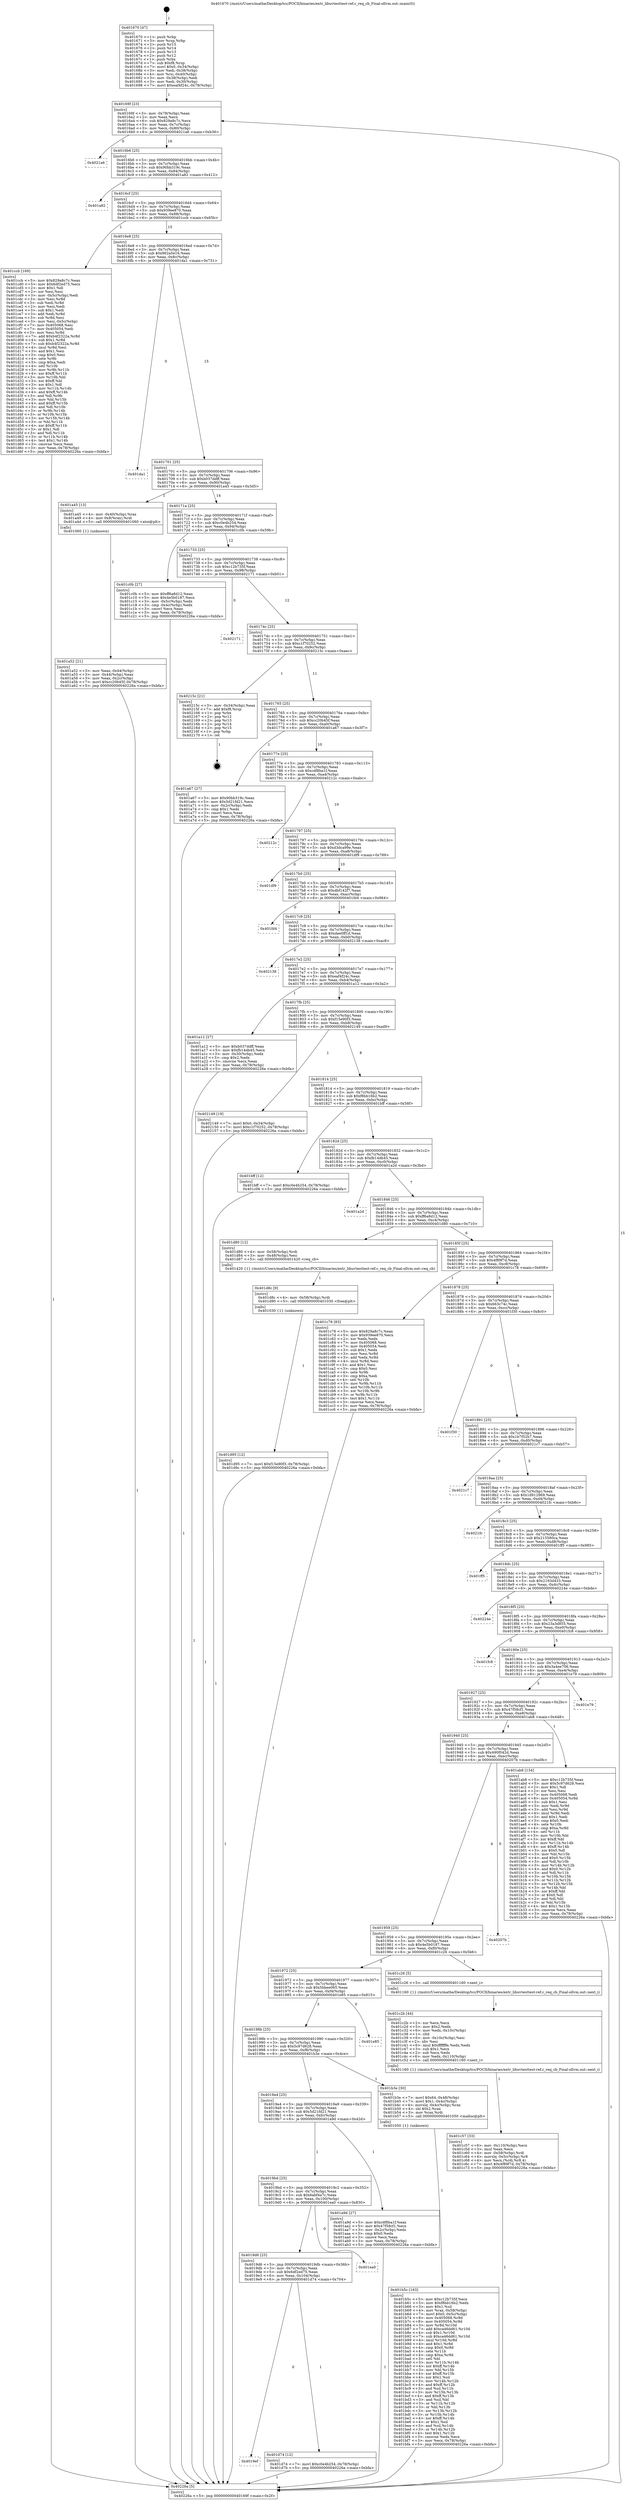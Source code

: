 digraph "0x401670" {
  label = "0x401670 (/mnt/c/Users/mathe/Desktop/tcc/POCII/binaries/extr_libuvtesttest-ref.c_req_cb_Final-ollvm.out::main(0))"
  labelloc = "t"
  node[shape=record]

  Entry [label="",width=0.3,height=0.3,shape=circle,fillcolor=black,style=filled]
  "0x40169f" [label="{
     0x40169f [23]\l
     | [instrs]\l
     &nbsp;&nbsp;0x40169f \<+3\>: mov -0x78(%rbp),%eax\l
     &nbsp;&nbsp;0x4016a2 \<+2\>: mov %eax,%ecx\l
     &nbsp;&nbsp;0x4016a4 \<+6\>: sub $0x829a8c7c,%ecx\l
     &nbsp;&nbsp;0x4016aa \<+3\>: mov %eax,-0x7c(%rbp)\l
     &nbsp;&nbsp;0x4016ad \<+3\>: mov %ecx,-0x80(%rbp)\l
     &nbsp;&nbsp;0x4016b0 \<+6\>: je 00000000004021a6 \<main+0xb36\>\l
  }"]
  "0x4021a6" [label="{
     0x4021a6\l
  }", style=dashed]
  "0x4016b6" [label="{
     0x4016b6 [25]\l
     | [instrs]\l
     &nbsp;&nbsp;0x4016b6 \<+5\>: jmp 00000000004016bb \<main+0x4b\>\l
     &nbsp;&nbsp;0x4016bb \<+3\>: mov -0x7c(%rbp),%eax\l
     &nbsp;&nbsp;0x4016be \<+5\>: sub $0x90bb319c,%eax\l
     &nbsp;&nbsp;0x4016c3 \<+6\>: mov %eax,-0x84(%rbp)\l
     &nbsp;&nbsp;0x4016c9 \<+6\>: je 0000000000401a82 \<main+0x412\>\l
  }"]
  Exit [label="",width=0.3,height=0.3,shape=circle,fillcolor=black,style=filled,peripheries=2]
  "0x401a82" [label="{
     0x401a82\l
  }", style=dashed]
  "0x4016cf" [label="{
     0x4016cf [25]\l
     | [instrs]\l
     &nbsp;&nbsp;0x4016cf \<+5\>: jmp 00000000004016d4 \<main+0x64\>\l
     &nbsp;&nbsp;0x4016d4 \<+3\>: mov -0x7c(%rbp),%eax\l
     &nbsp;&nbsp;0x4016d7 \<+5\>: sub $0x939ee870,%eax\l
     &nbsp;&nbsp;0x4016dc \<+6\>: mov %eax,-0x88(%rbp)\l
     &nbsp;&nbsp;0x4016e2 \<+6\>: je 0000000000401ccb \<main+0x65b\>\l
  }"]
  "0x401d95" [label="{
     0x401d95 [12]\l
     | [instrs]\l
     &nbsp;&nbsp;0x401d95 \<+7\>: movl $0xf15e90f3,-0x78(%rbp)\l
     &nbsp;&nbsp;0x401d9c \<+5\>: jmp 000000000040226a \<main+0xbfa\>\l
  }"]
  "0x401ccb" [label="{
     0x401ccb [169]\l
     | [instrs]\l
     &nbsp;&nbsp;0x401ccb \<+5\>: mov $0x829a8c7c,%eax\l
     &nbsp;&nbsp;0x401cd0 \<+5\>: mov $0x6df2ed75,%ecx\l
     &nbsp;&nbsp;0x401cd5 \<+2\>: mov $0x1,%dl\l
     &nbsp;&nbsp;0x401cd7 \<+2\>: xor %esi,%esi\l
     &nbsp;&nbsp;0x401cd9 \<+3\>: mov -0x5c(%rbp),%edi\l
     &nbsp;&nbsp;0x401cdc \<+3\>: mov %esi,%r8d\l
     &nbsp;&nbsp;0x401cdf \<+3\>: sub %edi,%r8d\l
     &nbsp;&nbsp;0x401ce2 \<+2\>: mov %esi,%edi\l
     &nbsp;&nbsp;0x401ce4 \<+3\>: sub $0x1,%edi\l
     &nbsp;&nbsp;0x401ce7 \<+3\>: add %edi,%r8d\l
     &nbsp;&nbsp;0x401cea \<+3\>: sub %r8d,%esi\l
     &nbsp;&nbsp;0x401ced \<+3\>: mov %esi,-0x5c(%rbp)\l
     &nbsp;&nbsp;0x401cf0 \<+7\>: mov 0x405068,%esi\l
     &nbsp;&nbsp;0x401cf7 \<+7\>: mov 0x405054,%edi\l
     &nbsp;&nbsp;0x401cfe \<+3\>: mov %esi,%r8d\l
     &nbsp;&nbsp;0x401d01 \<+7\>: add $0xb4f2322a,%r8d\l
     &nbsp;&nbsp;0x401d08 \<+4\>: sub $0x1,%r8d\l
     &nbsp;&nbsp;0x401d0c \<+7\>: sub $0xb4f2322a,%r8d\l
     &nbsp;&nbsp;0x401d13 \<+4\>: imul %r8d,%esi\l
     &nbsp;&nbsp;0x401d17 \<+3\>: and $0x1,%esi\l
     &nbsp;&nbsp;0x401d1a \<+3\>: cmp $0x0,%esi\l
     &nbsp;&nbsp;0x401d1d \<+4\>: sete %r9b\l
     &nbsp;&nbsp;0x401d21 \<+3\>: cmp $0xa,%edi\l
     &nbsp;&nbsp;0x401d24 \<+4\>: setl %r10b\l
     &nbsp;&nbsp;0x401d28 \<+3\>: mov %r9b,%r11b\l
     &nbsp;&nbsp;0x401d2b \<+4\>: xor $0xff,%r11b\l
     &nbsp;&nbsp;0x401d2f \<+3\>: mov %r10b,%bl\l
     &nbsp;&nbsp;0x401d32 \<+3\>: xor $0xff,%bl\l
     &nbsp;&nbsp;0x401d35 \<+3\>: xor $0x1,%dl\l
     &nbsp;&nbsp;0x401d38 \<+3\>: mov %r11b,%r14b\l
     &nbsp;&nbsp;0x401d3b \<+4\>: and $0xff,%r14b\l
     &nbsp;&nbsp;0x401d3f \<+3\>: and %dl,%r9b\l
     &nbsp;&nbsp;0x401d42 \<+3\>: mov %bl,%r15b\l
     &nbsp;&nbsp;0x401d45 \<+4\>: and $0xff,%r15b\l
     &nbsp;&nbsp;0x401d49 \<+3\>: and %dl,%r10b\l
     &nbsp;&nbsp;0x401d4c \<+3\>: or %r9b,%r14b\l
     &nbsp;&nbsp;0x401d4f \<+3\>: or %r10b,%r15b\l
     &nbsp;&nbsp;0x401d52 \<+3\>: xor %r15b,%r14b\l
     &nbsp;&nbsp;0x401d55 \<+3\>: or %bl,%r11b\l
     &nbsp;&nbsp;0x401d58 \<+4\>: xor $0xff,%r11b\l
     &nbsp;&nbsp;0x401d5c \<+3\>: or $0x1,%dl\l
     &nbsp;&nbsp;0x401d5f \<+3\>: and %dl,%r11b\l
     &nbsp;&nbsp;0x401d62 \<+3\>: or %r11b,%r14b\l
     &nbsp;&nbsp;0x401d65 \<+4\>: test $0x1,%r14b\l
     &nbsp;&nbsp;0x401d69 \<+3\>: cmovne %ecx,%eax\l
     &nbsp;&nbsp;0x401d6c \<+3\>: mov %eax,-0x78(%rbp)\l
     &nbsp;&nbsp;0x401d6f \<+5\>: jmp 000000000040226a \<main+0xbfa\>\l
  }"]
  "0x4016e8" [label="{
     0x4016e8 [25]\l
     | [instrs]\l
     &nbsp;&nbsp;0x4016e8 \<+5\>: jmp 00000000004016ed \<main+0x7d\>\l
     &nbsp;&nbsp;0x4016ed \<+3\>: mov -0x7c(%rbp),%eax\l
     &nbsp;&nbsp;0x4016f0 \<+5\>: sub $0x962a5e16,%eax\l
     &nbsp;&nbsp;0x4016f5 \<+6\>: mov %eax,-0x8c(%rbp)\l
     &nbsp;&nbsp;0x4016fb \<+6\>: je 0000000000401da1 \<main+0x731\>\l
  }"]
  "0x401d8c" [label="{
     0x401d8c [9]\l
     | [instrs]\l
     &nbsp;&nbsp;0x401d8c \<+4\>: mov -0x58(%rbp),%rdi\l
     &nbsp;&nbsp;0x401d90 \<+5\>: call 0000000000401030 \<free@plt\>\l
     | [calls]\l
     &nbsp;&nbsp;0x401030 \{1\} (unknown)\l
  }"]
  "0x401da1" [label="{
     0x401da1\l
  }", style=dashed]
  "0x401701" [label="{
     0x401701 [25]\l
     | [instrs]\l
     &nbsp;&nbsp;0x401701 \<+5\>: jmp 0000000000401706 \<main+0x96\>\l
     &nbsp;&nbsp;0x401706 \<+3\>: mov -0x7c(%rbp),%eax\l
     &nbsp;&nbsp;0x401709 \<+5\>: sub $0xb037ddff,%eax\l
     &nbsp;&nbsp;0x40170e \<+6\>: mov %eax,-0x90(%rbp)\l
     &nbsp;&nbsp;0x401714 \<+6\>: je 0000000000401a45 \<main+0x3d5\>\l
  }"]
  "0x4019ef" [label="{
     0x4019ef\l
  }", style=dashed]
  "0x401a45" [label="{
     0x401a45 [13]\l
     | [instrs]\l
     &nbsp;&nbsp;0x401a45 \<+4\>: mov -0x40(%rbp),%rax\l
     &nbsp;&nbsp;0x401a49 \<+4\>: mov 0x8(%rax),%rdi\l
     &nbsp;&nbsp;0x401a4d \<+5\>: call 0000000000401060 \<atoi@plt\>\l
     | [calls]\l
     &nbsp;&nbsp;0x401060 \{1\} (unknown)\l
  }"]
  "0x40171a" [label="{
     0x40171a [25]\l
     | [instrs]\l
     &nbsp;&nbsp;0x40171a \<+5\>: jmp 000000000040171f \<main+0xaf\>\l
     &nbsp;&nbsp;0x40171f \<+3\>: mov -0x7c(%rbp),%eax\l
     &nbsp;&nbsp;0x401722 \<+5\>: sub $0xc0e4b254,%eax\l
     &nbsp;&nbsp;0x401727 \<+6\>: mov %eax,-0x94(%rbp)\l
     &nbsp;&nbsp;0x40172d \<+6\>: je 0000000000401c0b \<main+0x59b\>\l
  }"]
  "0x401d74" [label="{
     0x401d74 [12]\l
     | [instrs]\l
     &nbsp;&nbsp;0x401d74 \<+7\>: movl $0xc0e4b254,-0x78(%rbp)\l
     &nbsp;&nbsp;0x401d7b \<+5\>: jmp 000000000040226a \<main+0xbfa\>\l
  }"]
  "0x401c0b" [label="{
     0x401c0b [27]\l
     | [instrs]\l
     &nbsp;&nbsp;0x401c0b \<+5\>: mov $0xff6a8d12,%eax\l
     &nbsp;&nbsp;0x401c10 \<+5\>: mov $0x4e5b0187,%ecx\l
     &nbsp;&nbsp;0x401c15 \<+3\>: mov -0x5c(%rbp),%edx\l
     &nbsp;&nbsp;0x401c18 \<+3\>: cmp -0x4c(%rbp),%edx\l
     &nbsp;&nbsp;0x401c1b \<+3\>: cmovl %ecx,%eax\l
     &nbsp;&nbsp;0x401c1e \<+3\>: mov %eax,-0x78(%rbp)\l
     &nbsp;&nbsp;0x401c21 \<+5\>: jmp 000000000040226a \<main+0xbfa\>\l
  }"]
  "0x401733" [label="{
     0x401733 [25]\l
     | [instrs]\l
     &nbsp;&nbsp;0x401733 \<+5\>: jmp 0000000000401738 \<main+0xc8\>\l
     &nbsp;&nbsp;0x401738 \<+3\>: mov -0x7c(%rbp),%eax\l
     &nbsp;&nbsp;0x40173b \<+5\>: sub $0xc12b735f,%eax\l
     &nbsp;&nbsp;0x401740 \<+6\>: mov %eax,-0x98(%rbp)\l
     &nbsp;&nbsp;0x401746 \<+6\>: je 0000000000402171 \<main+0xb01\>\l
  }"]
  "0x4019d6" [label="{
     0x4019d6 [25]\l
     | [instrs]\l
     &nbsp;&nbsp;0x4019d6 \<+5\>: jmp 00000000004019db \<main+0x36b\>\l
     &nbsp;&nbsp;0x4019db \<+3\>: mov -0x7c(%rbp),%eax\l
     &nbsp;&nbsp;0x4019de \<+5\>: sub $0x6df2ed75,%eax\l
     &nbsp;&nbsp;0x4019e3 \<+6\>: mov %eax,-0x104(%rbp)\l
     &nbsp;&nbsp;0x4019e9 \<+6\>: je 0000000000401d74 \<main+0x704\>\l
  }"]
  "0x402171" [label="{
     0x402171\l
  }", style=dashed]
  "0x40174c" [label="{
     0x40174c [25]\l
     | [instrs]\l
     &nbsp;&nbsp;0x40174c \<+5\>: jmp 0000000000401751 \<main+0xe1\>\l
     &nbsp;&nbsp;0x401751 \<+3\>: mov -0x7c(%rbp),%eax\l
     &nbsp;&nbsp;0x401754 \<+5\>: sub $0xc1f70252,%eax\l
     &nbsp;&nbsp;0x401759 \<+6\>: mov %eax,-0x9c(%rbp)\l
     &nbsp;&nbsp;0x40175f \<+6\>: je 000000000040215c \<main+0xaec\>\l
  }"]
  "0x401ea0" [label="{
     0x401ea0\l
  }", style=dashed]
  "0x40215c" [label="{
     0x40215c [21]\l
     | [instrs]\l
     &nbsp;&nbsp;0x40215c \<+3\>: mov -0x34(%rbp),%eax\l
     &nbsp;&nbsp;0x40215f \<+7\>: add $0xf8,%rsp\l
     &nbsp;&nbsp;0x402166 \<+1\>: pop %rbx\l
     &nbsp;&nbsp;0x402167 \<+2\>: pop %r12\l
     &nbsp;&nbsp;0x402169 \<+2\>: pop %r13\l
     &nbsp;&nbsp;0x40216b \<+2\>: pop %r14\l
     &nbsp;&nbsp;0x40216d \<+2\>: pop %r15\l
     &nbsp;&nbsp;0x40216f \<+1\>: pop %rbp\l
     &nbsp;&nbsp;0x402170 \<+1\>: ret\l
  }"]
  "0x401765" [label="{
     0x401765 [25]\l
     | [instrs]\l
     &nbsp;&nbsp;0x401765 \<+5\>: jmp 000000000040176a \<main+0xfa\>\l
     &nbsp;&nbsp;0x40176a \<+3\>: mov -0x7c(%rbp),%eax\l
     &nbsp;&nbsp;0x40176d \<+5\>: sub $0xcc20b45f,%eax\l
     &nbsp;&nbsp;0x401772 \<+6\>: mov %eax,-0xa0(%rbp)\l
     &nbsp;&nbsp;0x401778 \<+6\>: je 0000000000401a67 \<main+0x3f7\>\l
  }"]
  "0x401c57" [label="{
     0x401c57 [33]\l
     | [instrs]\l
     &nbsp;&nbsp;0x401c57 \<+6\>: mov -0x110(%rbp),%ecx\l
     &nbsp;&nbsp;0x401c5d \<+3\>: imul %eax,%ecx\l
     &nbsp;&nbsp;0x401c60 \<+4\>: mov -0x58(%rbp),%rdi\l
     &nbsp;&nbsp;0x401c64 \<+4\>: movslq -0x5c(%rbp),%r8\l
     &nbsp;&nbsp;0x401c68 \<+4\>: mov %ecx,(%rdi,%r8,4)\l
     &nbsp;&nbsp;0x401c6c \<+7\>: movl $0x4f89f7d,-0x78(%rbp)\l
     &nbsp;&nbsp;0x401c73 \<+5\>: jmp 000000000040226a \<main+0xbfa\>\l
  }"]
  "0x401a67" [label="{
     0x401a67 [27]\l
     | [instrs]\l
     &nbsp;&nbsp;0x401a67 \<+5\>: mov $0x90bb319c,%eax\l
     &nbsp;&nbsp;0x401a6c \<+5\>: mov $0x5d21fd21,%ecx\l
     &nbsp;&nbsp;0x401a71 \<+3\>: mov -0x2c(%rbp),%edx\l
     &nbsp;&nbsp;0x401a74 \<+3\>: cmp $0x1,%edx\l
     &nbsp;&nbsp;0x401a77 \<+3\>: cmovl %ecx,%eax\l
     &nbsp;&nbsp;0x401a7a \<+3\>: mov %eax,-0x78(%rbp)\l
     &nbsp;&nbsp;0x401a7d \<+5\>: jmp 000000000040226a \<main+0xbfa\>\l
  }"]
  "0x40177e" [label="{
     0x40177e [25]\l
     | [instrs]\l
     &nbsp;&nbsp;0x40177e \<+5\>: jmp 0000000000401783 \<main+0x113\>\l
     &nbsp;&nbsp;0x401783 \<+3\>: mov -0x7c(%rbp),%eax\l
     &nbsp;&nbsp;0x401786 \<+5\>: sub $0xcdf8ba1f,%eax\l
     &nbsp;&nbsp;0x40178b \<+6\>: mov %eax,-0xa4(%rbp)\l
     &nbsp;&nbsp;0x401791 \<+6\>: je 000000000040212c \<main+0xabc\>\l
  }"]
  "0x401c2b" [label="{
     0x401c2b [44]\l
     | [instrs]\l
     &nbsp;&nbsp;0x401c2b \<+2\>: xor %ecx,%ecx\l
     &nbsp;&nbsp;0x401c2d \<+5\>: mov $0x2,%edx\l
     &nbsp;&nbsp;0x401c32 \<+6\>: mov %edx,-0x10c(%rbp)\l
     &nbsp;&nbsp;0x401c38 \<+1\>: cltd\l
     &nbsp;&nbsp;0x401c39 \<+6\>: mov -0x10c(%rbp),%esi\l
     &nbsp;&nbsp;0x401c3f \<+2\>: idiv %esi\l
     &nbsp;&nbsp;0x401c41 \<+6\>: imul $0xfffffffe,%edx,%edx\l
     &nbsp;&nbsp;0x401c47 \<+3\>: sub $0x1,%ecx\l
     &nbsp;&nbsp;0x401c4a \<+2\>: sub %ecx,%edx\l
     &nbsp;&nbsp;0x401c4c \<+6\>: mov %edx,-0x110(%rbp)\l
     &nbsp;&nbsp;0x401c52 \<+5\>: call 0000000000401160 \<next_i\>\l
     | [calls]\l
     &nbsp;&nbsp;0x401160 \{1\} (/mnt/c/Users/mathe/Desktop/tcc/POCII/binaries/extr_libuvtesttest-ref.c_req_cb_Final-ollvm.out::next_i)\l
  }"]
  "0x40212c" [label="{
     0x40212c\l
  }", style=dashed]
  "0x401797" [label="{
     0x401797 [25]\l
     | [instrs]\l
     &nbsp;&nbsp;0x401797 \<+5\>: jmp 000000000040179c \<main+0x12c\>\l
     &nbsp;&nbsp;0x40179c \<+3\>: mov -0x7c(%rbp),%eax\l
     &nbsp;&nbsp;0x40179f \<+5\>: sub $0xd3dca99e,%eax\l
     &nbsp;&nbsp;0x4017a4 \<+6\>: mov %eax,-0xa8(%rbp)\l
     &nbsp;&nbsp;0x4017aa \<+6\>: je 0000000000401df9 \<main+0x789\>\l
  }"]
  "0x401b5c" [label="{
     0x401b5c [163]\l
     | [instrs]\l
     &nbsp;&nbsp;0x401b5c \<+5\>: mov $0xc12b735f,%ecx\l
     &nbsp;&nbsp;0x401b61 \<+5\>: mov $0xf8bb16b2,%edx\l
     &nbsp;&nbsp;0x401b66 \<+3\>: mov $0x1,%sil\l
     &nbsp;&nbsp;0x401b69 \<+4\>: mov %rax,-0x58(%rbp)\l
     &nbsp;&nbsp;0x401b6d \<+7\>: movl $0x0,-0x5c(%rbp)\l
     &nbsp;&nbsp;0x401b74 \<+8\>: mov 0x405068,%r8d\l
     &nbsp;&nbsp;0x401b7c \<+8\>: mov 0x405054,%r9d\l
     &nbsp;&nbsp;0x401b84 \<+3\>: mov %r8d,%r10d\l
     &nbsp;&nbsp;0x401b87 \<+7\>: add $0xca46dd61,%r10d\l
     &nbsp;&nbsp;0x401b8e \<+4\>: sub $0x1,%r10d\l
     &nbsp;&nbsp;0x401b92 \<+7\>: sub $0xca46dd61,%r10d\l
     &nbsp;&nbsp;0x401b99 \<+4\>: imul %r10d,%r8d\l
     &nbsp;&nbsp;0x401b9d \<+4\>: and $0x1,%r8d\l
     &nbsp;&nbsp;0x401ba1 \<+4\>: cmp $0x0,%r8d\l
     &nbsp;&nbsp;0x401ba5 \<+4\>: sete %r11b\l
     &nbsp;&nbsp;0x401ba9 \<+4\>: cmp $0xa,%r9d\l
     &nbsp;&nbsp;0x401bad \<+3\>: setl %bl\l
     &nbsp;&nbsp;0x401bb0 \<+3\>: mov %r11b,%r14b\l
     &nbsp;&nbsp;0x401bb3 \<+4\>: xor $0xff,%r14b\l
     &nbsp;&nbsp;0x401bb7 \<+3\>: mov %bl,%r15b\l
     &nbsp;&nbsp;0x401bba \<+4\>: xor $0xff,%r15b\l
     &nbsp;&nbsp;0x401bbe \<+4\>: xor $0x1,%sil\l
     &nbsp;&nbsp;0x401bc2 \<+3\>: mov %r14b,%r12b\l
     &nbsp;&nbsp;0x401bc5 \<+4\>: and $0xff,%r12b\l
     &nbsp;&nbsp;0x401bc9 \<+3\>: and %sil,%r11b\l
     &nbsp;&nbsp;0x401bcc \<+3\>: mov %r15b,%r13b\l
     &nbsp;&nbsp;0x401bcf \<+4\>: and $0xff,%r13b\l
     &nbsp;&nbsp;0x401bd3 \<+3\>: and %sil,%bl\l
     &nbsp;&nbsp;0x401bd6 \<+3\>: or %r11b,%r12b\l
     &nbsp;&nbsp;0x401bd9 \<+3\>: or %bl,%r13b\l
     &nbsp;&nbsp;0x401bdc \<+3\>: xor %r13b,%r12b\l
     &nbsp;&nbsp;0x401bdf \<+3\>: or %r15b,%r14b\l
     &nbsp;&nbsp;0x401be2 \<+4\>: xor $0xff,%r14b\l
     &nbsp;&nbsp;0x401be6 \<+4\>: or $0x1,%sil\l
     &nbsp;&nbsp;0x401bea \<+3\>: and %sil,%r14b\l
     &nbsp;&nbsp;0x401bed \<+3\>: or %r14b,%r12b\l
     &nbsp;&nbsp;0x401bf0 \<+4\>: test $0x1,%r12b\l
     &nbsp;&nbsp;0x401bf4 \<+3\>: cmovne %edx,%ecx\l
     &nbsp;&nbsp;0x401bf7 \<+3\>: mov %ecx,-0x78(%rbp)\l
     &nbsp;&nbsp;0x401bfa \<+5\>: jmp 000000000040226a \<main+0xbfa\>\l
  }"]
  "0x401df9" [label="{
     0x401df9\l
  }", style=dashed]
  "0x4017b0" [label="{
     0x4017b0 [25]\l
     | [instrs]\l
     &nbsp;&nbsp;0x4017b0 \<+5\>: jmp 00000000004017b5 \<main+0x145\>\l
     &nbsp;&nbsp;0x4017b5 \<+3\>: mov -0x7c(%rbp),%eax\l
     &nbsp;&nbsp;0x4017b8 \<+5\>: sub $0xdbf142f7,%eax\l
     &nbsp;&nbsp;0x4017bd \<+6\>: mov %eax,-0xac(%rbp)\l
     &nbsp;&nbsp;0x4017c3 \<+6\>: je 0000000000401fd4 \<main+0x964\>\l
  }"]
  "0x4019bd" [label="{
     0x4019bd [25]\l
     | [instrs]\l
     &nbsp;&nbsp;0x4019bd \<+5\>: jmp 00000000004019c2 \<main+0x352\>\l
     &nbsp;&nbsp;0x4019c2 \<+3\>: mov -0x7c(%rbp),%eax\l
     &nbsp;&nbsp;0x4019c5 \<+5\>: sub $0x6abf4a7c,%eax\l
     &nbsp;&nbsp;0x4019ca \<+6\>: mov %eax,-0x100(%rbp)\l
     &nbsp;&nbsp;0x4019d0 \<+6\>: je 0000000000401ea0 \<main+0x830\>\l
  }"]
  "0x401fd4" [label="{
     0x401fd4\l
  }", style=dashed]
  "0x4017c9" [label="{
     0x4017c9 [25]\l
     | [instrs]\l
     &nbsp;&nbsp;0x4017c9 \<+5\>: jmp 00000000004017ce \<main+0x15e\>\l
     &nbsp;&nbsp;0x4017ce \<+3\>: mov -0x7c(%rbp),%eax\l
     &nbsp;&nbsp;0x4017d1 \<+5\>: sub $0xdee0ff1d,%eax\l
     &nbsp;&nbsp;0x4017d6 \<+6\>: mov %eax,-0xb0(%rbp)\l
     &nbsp;&nbsp;0x4017dc \<+6\>: je 0000000000402138 \<main+0xac8\>\l
  }"]
  "0x401a9d" [label="{
     0x401a9d [27]\l
     | [instrs]\l
     &nbsp;&nbsp;0x401a9d \<+5\>: mov $0xcdf8ba1f,%eax\l
     &nbsp;&nbsp;0x401aa2 \<+5\>: mov $0x47f58cf1,%ecx\l
     &nbsp;&nbsp;0x401aa7 \<+3\>: mov -0x2c(%rbp),%edx\l
     &nbsp;&nbsp;0x401aaa \<+3\>: cmp $0x0,%edx\l
     &nbsp;&nbsp;0x401aad \<+3\>: cmove %ecx,%eax\l
     &nbsp;&nbsp;0x401ab0 \<+3\>: mov %eax,-0x78(%rbp)\l
     &nbsp;&nbsp;0x401ab3 \<+5\>: jmp 000000000040226a \<main+0xbfa\>\l
  }"]
  "0x402138" [label="{
     0x402138\l
  }", style=dashed]
  "0x4017e2" [label="{
     0x4017e2 [25]\l
     | [instrs]\l
     &nbsp;&nbsp;0x4017e2 \<+5\>: jmp 00000000004017e7 \<main+0x177\>\l
     &nbsp;&nbsp;0x4017e7 \<+3\>: mov -0x7c(%rbp),%eax\l
     &nbsp;&nbsp;0x4017ea \<+5\>: sub $0xeaf4f24c,%eax\l
     &nbsp;&nbsp;0x4017ef \<+6\>: mov %eax,-0xb4(%rbp)\l
     &nbsp;&nbsp;0x4017f5 \<+6\>: je 0000000000401a12 \<main+0x3a2\>\l
  }"]
  "0x4019a4" [label="{
     0x4019a4 [25]\l
     | [instrs]\l
     &nbsp;&nbsp;0x4019a4 \<+5\>: jmp 00000000004019a9 \<main+0x339\>\l
     &nbsp;&nbsp;0x4019a9 \<+3\>: mov -0x7c(%rbp),%eax\l
     &nbsp;&nbsp;0x4019ac \<+5\>: sub $0x5d21fd21,%eax\l
     &nbsp;&nbsp;0x4019b1 \<+6\>: mov %eax,-0xfc(%rbp)\l
     &nbsp;&nbsp;0x4019b7 \<+6\>: je 0000000000401a9d \<main+0x42d\>\l
  }"]
  "0x401a12" [label="{
     0x401a12 [27]\l
     | [instrs]\l
     &nbsp;&nbsp;0x401a12 \<+5\>: mov $0xb037ddff,%eax\l
     &nbsp;&nbsp;0x401a17 \<+5\>: mov $0xfb14db45,%ecx\l
     &nbsp;&nbsp;0x401a1c \<+3\>: mov -0x30(%rbp),%edx\l
     &nbsp;&nbsp;0x401a1f \<+3\>: cmp $0x2,%edx\l
     &nbsp;&nbsp;0x401a22 \<+3\>: cmovne %ecx,%eax\l
     &nbsp;&nbsp;0x401a25 \<+3\>: mov %eax,-0x78(%rbp)\l
     &nbsp;&nbsp;0x401a28 \<+5\>: jmp 000000000040226a \<main+0xbfa\>\l
  }"]
  "0x4017fb" [label="{
     0x4017fb [25]\l
     | [instrs]\l
     &nbsp;&nbsp;0x4017fb \<+5\>: jmp 0000000000401800 \<main+0x190\>\l
     &nbsp;&nbsp;0x401800 \<+3\>: mov -0x7c(%rbp),%eax\l
     &nbsp;&nbsp;0x401803 \<+5\>: sub $0xf15e90f3,%eax\l
     &nbsp;&nbsp;0x401808 \<+6\>: mov %eax,-0xb8(%rbp)\l
     &nbsp;&nbsp;0x40180e \<+6\>: je 0000000000402149 \<main+0xad9\>\l
  }"]
  "0x40226a" [label="{
     0x40226a [5]\l
     | [instrs]\l
     &nbsp;&nbsp;0x40226a \<+5\>: jmp 000000000040169f \<main+0x2f\>\l
  }"]
  "0x401670" [label="{
     0x401670 [47]\l
     | [instrs]\l
     &nbsp;&nbsp;0x401670 \<+1\>: push %rbp\l
     &nbsp;&nbsp;0x401671 \<+3\>: mov %rsp,%rbp\l
     &nbsp;&nbsp;0x401674 \<+2\>: push %r15\l
     &nbsp;&nbsp;0x401676 \<+2\>: push %r14\l
     &nbsp;&nbsp;0x401678 \<+2\>: push %r13\l
     &nbsp;&nbsp;0x40167a \<+2\>: push %r12\l
     &nbsp;&nbsp;0x40167c \<+1\>: push %rbx\l
     &nbsp;&nbsp;0x40167d \<+7\>: sub $0xf8,%rsp\l
     &nbsp;&nbsp;0x401684 \<+7\>: movl $0x0,-0x34(%rbp)\l
     &nbsp;&nbsp;0x40168b \<+3\>: mov %edi,-0x38(%rbp)\l
     &nbsp;&nbsp;0x40168e \<+4\>: mov %rsi,-0x40(%rbp)\l
     &nbsp;&nbsp;0x401692 \<+3\>: mov -0x38(%rbp),%edi\l
     &nbsp;&nbsp;0x401695 \<+3\>: mov %edi,-0x30(%rbp)\l
     &nbsp;&nbsp;0x401698 \<+7\>: movl $0xeaf4f24c,-0x78(%rbp)\l
  }"]
  "0x401a52" [label="{
     0x401a52 [21]\l
     | [instrs]\l
     &nbsp;&nbsp;0x401a52 \<+3\>: mov %eax,-0x44(%rbp)\l
     &nbsp;&nbsp;0x401a55 \<+3\>: mov -0x44(%rbp),%eax\l
     &nbsp;&nbsp;0x401a58 \<+3\>: mov %eax,-0x2c(%rbp)\l
     &nbsp;&nbsp;0x401a5b \<+7\>: movl $0xcc20b45f,-0x78(%rbp)\l
     &nbsp;&nbsp;0x401a62 \<+5\>: jmp 000000000040226a \<main+0xbfa\>\l
  }"]
  "0x401b3e" [label="{
     0x401b3e [30]\l
     | [instrs]\l
     &nbsp;&nbsp;0x401b3e \<+7\>: movl $0x64,-0x48(%rbp)\l
     &nbsp;&nbsp;0x401b45 \<+7\>: movl $0x1,-0x4c(%rbp)\l
     &nbsp;&nbsp;0x401b4c \<+4\>: movslq -0x4c(%rbp),%rax\l
     &nbsp;&nbsp;0x401b50 \<+4\>: shl $0x2,%rax\l
     &nbsp;&nbsp;0x401b54 \<+3\>: mov %rax,%rdi\l
     &nbsp;&nbsp;0x401b57 \<+5\>: call 0000000000401050 \<malloc@plt\>\l
     | [calls]\l
     &nbsp;&nbsp;0x401050 \{1\} (unknown)\l
  }"]
  "0x402149" [label="{
     0x402149 [19]\l
     | [instrs]\l
     &nbsp;&nbsp;0x402149 \<+7\>: movl $0x0,-0x34(%rbp)\l
     &nbsp;&nbsp;0x402150 \<+7\>: movl $0xc1f70252,-0x78(%rbp)\l
     &nbsp;&nbsp;0x402157 \<+5\>: jmp 000000000040226a \<main+0xbfa\>\l
  }"]
  "0x401814" [label="{
     0x401814 [25]\l
     | [instrs]\l
     &nbsp;&nbsp;0x401814 \<+5\>: jmp 0000000000401819 \<main+0x1a9\>\l
     &nbsp;&nbsp;0x401819 \<+3\>: mov -0x7c(%rbp),%eax\l
     &nbsp;&nbsp;0x40181c \<+5\>: sub $0xf8bb16b2,%eax\l
     &nbsp;&nbsp;0x401821 \<+6\>: mov %eax,-0xbc(%rbp)\l
     &nbsp;&nbsp;0x401827 \<+6\>: je 0000000000401bff \<main+0x58f\>\l
  }"]
  "0x40198b" [label="{
     0x40198b [25]\l
     | [instrs]\l
     &nbsp;&nbsp;0x40198b \<+5\>: jmp 0000000000401990 \<main+0x320\>\l
     &nbsp;&nbsp;0x401990 \<+3\>: mov -0x7c(%rbp),%eax\l
     &nbsp;&nbsp;0x401993 \<+5\>: sub $0x5c97d628,%eax\l
     &nbsp;&nbsp;0x401998 \<+6\>: mov %eax,-0xf8(%rbp)\l
     &nbsp;&nbsp;0x40199e \<+6\>: je 0000000000401b3e \<main+0x4ce\>\l
  }"]
  "0x401bff" [label="{
     0x401bff [12]\l
     | [instrs]\l
     &nbsp;&nbsp;0x401bff \<+7\>: movl $0xc0e4b254,-0x78(%rbp)\l
     &nbsp;&nbsp;0x401c06 \<+5\>: jmp 000000000040226a \<main+0xbfa\>\l
  }"]
  "0x40182d" [label="{
     0x40182d [25]\l
     | [instrs]\l
     &nbsp;&nbsp;0x40182d \<+5\>: jmp 0000000000401832 \<main+0x1c2\>\l
     &nbsp;&nbsp;0x401832 \<+3\>: mov -0x7c(%rbp),%eax\l
     &nbsp;&nbsp;0x401835 \<+5\>: sub $0xfb14db45,%eax\l
     &nbsp;&nbsp;0x40183a \<+6\>: mov %eax,-0xc0(%rbp)\l
     &nbsp;&nbsp;0x401840 \<+6\>: je 0000000000401a2d \<main+0x3bd\>\l
  }"]
  "0x401e85" [label="{
     0x401e85\l
  }", style=dashed]
  "0x401a2d" [label="{
     0x401a2d\l
  }", style=dashed]
  "0x401846" [label="{
     0x401846 [25]\l
     | [instrs]\l
     &nbsp;&nbsp;0x401846 \<+5\>: jmp 000000000040184b \<main+0x1db\>\l
     &nbsp;&nbsp;0x40184b \<+3\>: mov -0x7c(%rbp),%eax\l
     &nbsp;&nbsp;0x40184e \<+5\>: sub $0xff6a8d12,%eax\l
     &nbsp;&nbsp;0x401853 \<+6\>: mov %eax,-0xc4(%rbp)\l
     &nbsp;&nbsp;0x401859 \<+6\>: je 0000000000401d80 \<main+0x710\>\l
  }"]
  "0x401972" [label="{
     0x401972 [25]\l
     | [instrs]\l
     &nbsp;&nbsp;0x401972 \<+5\>: jmp 0000000000401977 \<main+0x307\>\l
     &nbsp;&nbsp;0x401977 \<+3\>: mov -0x7c(%rbp),%eax\l
     &nbsp;&nbsp;0x40197a \<+5\>: sub $0x5bbee065,%eax\l
     &nbsp;&nbsp;0x40197f \<+6\>: mov %eax,-0xf4(%rbp)\l
     &nbsp;&nbsp;0x401985 \<+6\>: je 0000000000401e85 \<main+0x815\>\l
  }"]
  "0x401d80" [label="{
     0x401d80 [12]\l
     | [instrs]\l
     &nbsp;&nbsp;0x401d80 \<+4\>: mov -0x58(%rbp),%rdi\l
     &nbsp;&nbsp;0x401d84 \<+3\>: mov -0x48(%rbp),%esi\l
     &nbsp;&nbsp;0x401d87 \<+5\>: call 0000000000401420 \<req_cb\>\l
     | [calls]\l
     &nbsp;&nbsp;0x401420 \{1\} (/mnt/c/Users/mathe/Desktop/tcc/POCII/binaries/extr_libuvtesttest-ref.c_req_cb_Final-ollvm.out::req_cb)\l
  }"]
  "0x40185f" [label="{
     0x40185f [25]\l
     | [instrs]\l
     &nbsp;&nbsp;0x40185f \<+5\>: jmp 0000000000401864 \<main+0x1f4\>\l
     &nbsp;&nbsp;0x401864 \<+3\>: mov -0x7c(%rbp),%eax\l
     &nbsp;&nbsp;0x401867 \<+5\>: sub $0x4f89f7d,%eax\l
     &nbsp;&nbsp;0x40186c \<+6\>: mov %eax,-0xc8(%rbp)\l
     &nbsp;&nbsp;0x401872 \<+6\>: je 0000000000401c78 \<main+0x608\>\l
  }"]
  "0x401c26" [label="{
     0x401c26 [5]\l
     | [instrs]\l
     &nbsp;&nbsp;0x401c26 \<+5\>: call 0000000000401160 \<next_i\>\l
     | [calls]\l
     &nbsp;&nbsp;0x401160 \{1\} (/mnt/c/Users/mathe/Desktop/tcc/POCII/binaries/extr_libuvtesttest-ref.c_req_cb_Final-ollvm.out::next_i)\l
  }"]
  "0x401c78" [label="{
     0x401c78 [83]\l
     | [instrs]\l
     &nbsp;&nbsp;0x401c78 \<+5\>: mov $0x829a8c7c,%eax\l
     &nbsp;&nbsp;0x401c7d \<+5\>: mov $0x939ee870,%ecx\l
     &nbsp;&nbsp;0x401c82 \<+2\>: xor %edx,%edx\l
     &nbsp;&nbsp;0x401c84 \<+7\>: mov 0x405068,%esi\l
     &nbsp;&nbsp;0x401c8b \<+7\>: mov 0x405054,%edi\l
     &nbsp;&nbsp;0x401c92 \<+3\>: sub $0x1,%edx\l
     &nbsp;&nbsp;0x401c95 \<+3\>: mov %esi,%r8d\l
     &nbsp;&nbsp;0x401c98 \<+3\>: add %edx,%r8d\l
     &nbsp;&nbsp;0x401c9b \<+4\>: imul %r8d,%esi\l
     &nbsp;&nbsp;0x401c9f \<+3\>: and $0x1,%esi\l
     &nbsp;&nbsp;0x401ca2 \<+3\>: cmp $0x0,%esi\l
     &nbsp;&nbsp;0x401ca5 \<+4\>: sete %r9b\l
     &nbsp;&nbsp;0x401ca9 \<+3\>: cmp $0xa,%edi\l
     &nbsp;&nbsp;0x401cac \<+4\>: setl %r10b\l
     &nbsp;&nbsp;0x401cb0 \<+3\>: mov %r9b,%r11b\l
     &nbsp;&nbsp;0x401cb3 \<+3\>: and %r10b,%r11b\l
     &nbsp;&nbsp;0x401cb6 \<+3\>: xor %r10b,%r9b\l
     &nbsp;&nbsp;0x401cb9 \<+3\>: or %r9b,%r11b\l
     &nbsp;&nbsp;0x401cbc \<+4\>: test $0x1,%r11b\l
     &nbsp;&nbsp;0x401cc0 \<+3\>: cmovne %ecx,%eax\l
     &nbsp;&nbsp;0x401cc3 \<+3\>: mov %eax,-0x78(%rbp)\l
     &nbsp;&nbsp;0x401cc6 \<+5\>: jmp 000000000040226a \<main+0xbfa\>\l
  }"]
  "0x401878" [label="{
     0x401878 [25]\l
     | [instrs]\l
     &nbsp;&nbsp;0x401878 \<+5\>: jmp 000000000040187d \<main+0x20d\>\l
     &nbsp;&nbsp;0x40187d \<+3\>: mov -0x7c(%rbp),%eax\l
     &nbsp;&nbsp;0x401880 \<+5\>: sub $0x663c74c,%eax\l
     &nbsp;&nbsp;0x401885 \<+6\>: mov %eax,-0xcc(%rbp)\l
     &nbsp;&nbsp;0x40188b \<+6\>: je 0000000000401f30 \<main+0x8c0\>\l
  }"]
  "0x401959" [label="{
     0x401959 [25]\l
     | [instrs]\l
     &nbsp;&nbsp;0x401959 \<+5\>: jmp 000000000040195e \<main+0x2ee\>\l
     &nbsp;&nbsp;0x40195e \<+3\>: mov -0x7c(%rbp),%eax\l
     &nbsp;&nbsp;0x401961 \<+5\>: sub $0x4e5b0187,%eax\l
     &nbsp;&nbsp;0x401966 \<+6\>: mov %eax,-0xf0(%rbp)\l
     &nbsp;&nbsp;0x40196c \<+6\>: je 0000000000401c26 \<main+0x5b6\>\l
  }"]
  "0x401f30" [label="{
     0x401f30\l
  }", style=dashed]
  "0x401891" [label="{
     0x401891 [25]\l
     | [instrs]\l
     &nbsp;&nbsp;0x401891 \<+5\>: jmp 0000000000401896 \<main+0x226\>\l
     &nbsp;&nbsp;0x401896 \<+3\>: mov -0x7c(%rbp),%eax\l
     &nbsp;&nbsp;0x401899 \<+5\>: sub $0x1b7f52b7,%eax\l
     &nbsp;&nbsp;0x40189e \<+6\>: mov %eax,-0xd0(%rbp)\l
     &nbsp;&nbsp;0x4018a4 \<+6\>: je 00000000004021c7 \<main+0xb57\>\l
  }"]
  "0x40207b" [label="{
     0x40207b\l
  }", style=dashed]
  "0x4021c7" [label="{
     0x4021c7\l
  }", style=dashed]
  "0x4018aa" [label="{
     0x4018aa [25]\l
     | [instrs]\l
     &nbsp;&nbsp;0x4018aa \<+5\>: jmp 00000000004018af \<main+0x23f\>\l
     &nbsp;&nbsp;0x4018af \<+3\>: mov -0x7c(%rbp),%eax\l
     &nbsp;&nbsp;0x4018b2 \<+5\>: sub $0x1d912969,%eax\l
     &nbsp;&nbsp;0x4018b7 \<+6\>: mov %eax,-0xd4(%rbp)\l
     &nbsp;&nbsp;0x4018bd \<+6\>: je 00000000004021fc \<main+0xb8c\>\l
  }"]
  "0x401940" [label="{
     0x401940 [25]\l
     | [instrs]\l
     &nbsp;&nbsp;0x401940 \<+5\>: jmp 0000000000401945 \<main+0x2d5\>\l
     &nbsp;&nbsp;0x401945 \<+3\>: mov -0x7c(%rbp),%eax\l
     &nbsp;&nbsp;0x401948 \<+5\>: sub $0x490f042d,%eax\l
     &nbsp;&nbsp;0x40194d \<+6\>: mov %eax,-0xec(%rbp)\l
     &nbsp;&nbsp;0x401953 \<+6\>: je 000000000040207b \<main+0xa0b\>\l
  }"]
  "0x4021fc" [label="{
     0x4021fc\l
  }", style=dashed]
  "0x4018c3" [label="{
     0x4018c3 [25]\l
     | [instrs]\l
     &nbsp;&nbsp;0x4018c3 \<+5\>: jmp 00000000004018c8 \<main+0x258\>\l
     &nbsp;&nbsp;0x4018c8 \<+3\>: mov -0x7c(%rbp),%eax\l
     &nbsp;&nbsp;0x4018cb \<+5\>: sub $0x215580ca,%eax\l
     &nbsp;&nbsp;0x4018d0 \<+6\>: mov %eax,-0xd8(%rbp)\l
     &nbsp;&nbsp;0x4018d6 \<+6\>: je 0000000000401ff5 \<main+0x985\>\l
  }"]
  "0x401ab8" [label="{
     0x401ab8 [134]\l
     | [instrs]\l
     &nbsp;&nbsp;0x401ab8 \<+5\>: mov $0xc12b735f,%eax\l
     &nbsp;&nbsp;0x401abd \<+5\>: mov $0x5c97d628,%ecx\l
     &nbsp;&nbsp;0x401ac2 \<+2\>: mov $0x1,%dl\l
     &nbsp;&nbsp;0x401ac4 \<+2\>: xor %esi,%esi\l
     &nbsp;&nbsp;0x401ac6 \<+7\>: mov 0x405068,%edi\l
     &nbsp;&nbsp;0x401acd \<+8\>: mov 0x405054,%r8d\l
     &nbsp;&nbsp;0x401ad5 \<+3\>: sub $0x1,%esi\l
     &nbsp;&nbsp;0x401ad8 \<+3\>: mov %edi,%r9d\l
     &nbsp;&nbsp;0x401adb \<+3\>: add %esi,%r9d\l
     &nbsp;&nbsp;0x401ade \<+4\>: imul %r9d,%edi\l
     &nbsp;&nbsp;0x401ae2 \<+3\>: and $0x1,%edi\l
     &nbsp;&nbsp;0x401ae5 \<+3\>: cmp $0x0,%edi\l
     &nbsp;&nbsp;0x401ae8 \<+4\>: sete %r10b\l
     &nbsp;&nbsp;0x401aec \<+4\>: cmp $0xa,%r8d\l
     &nbsp;&nbsp;0x401af0 \<+4\>: setl %r11b\l
     &nbsp;&nbsp;0x401af4 \<+3\>: mov %r10b,%bl\l
     &nbsp;&nbsp;0x401af7 \<+3\>: xor $0xff,%bl\l
     &nbsp;&nbsp;0x401afa \<+3\>: mov %r11b,%r14b\l
     &nbsp;&nbsp;0x401afd \<+4\>: xor $0xff,%r14b\l
     &nbsp;&nbsp;0x401b01 \<+3\>: xor $0x0,%dl\l
     &nbsp;&nbsp;0x401b04 \<+3\>: mov %bl,%r15b\l
     &nbsp;&nbsp;0x401b07 \<+4\>: and $0x0,%r15b\l
     &nbsp;&nbsp;0x401b0b \<+3\>: and %dl,%r10b\l
     &nbsp;&nbsp;0x401b0e \<+3\>: mov %r14b,%r12b\l
     &nbsp;&nbsp;0x401b11 \<+4\>: and $0x0,%r12b\l
     &nbsp;&nbsp;0x401b15 \<+3\>: and %dl,%r11b\l
     &nbsp;&nbsp;0x401b18 \<+3\>: or %r10b,%r15b\l
     &nbsp;&nbsp;0x401b1b \<+3\>: or %r11b,%r12b\l
     &nbsp;&nbsp;0x401b1e \<+3\>: xor %r12b,%r15b\l
     &nbsp;&nbsp;0x401b21 \<+3\>: or %r14b,%bl\l
     &nbsp;&nbsp;0x401b24 \<+3\>: xor $0xff,%bl\l
     &nbsp;&nbsp;0x401b27 \<+3\>: or $0x0,%dl\l
     &nbsp;&nbsp;0x401b2a \<+2\>: and %dl,%bl\l
     &nbsp;&nbsp;0x401b2c \<+3\>: or %bl,%r15b\l
     &nbsp;&nbsp;0x401b2f \<+4\>: test $0x1,%r15b\l
     &nbsp;&nbsp;0x401b33 \<+3\>: cmovne %ecx,%eax\l
     &nbsp;&nbsp;0x401b36 \<+3\>: mov %eax,-0x78(%rbp)\l
     &nbsp;&nbsp;0x401b39 \<+5\>: jmp 000000000040226a \<main+0xbfa\>\l
  }"]
  "0x401ff5" [label="{
     0x401ff5\l
  }", style=dashed]
  "0x4018dc" [label="{
     0x4018dc [25]\l
     | [instrs]\l
     &nbsp;&nbsp;0x4018dc \<+5\>: jmp 00000000004018e1 \<main+0x271\>\l
     &nbsp;&nbsp;0x4018e1 \<+3\>: mov -0x7c(%rbp),%eax\l
     &nbsp;&nbsp;0x4018e4 \<+5\>: sub $0x2193d433,%eax\l
     &nbsp;&nbsp;0x4018e9 \<+6\>: mov %eax,-0xdc(%rbp)\l
     &nbsp;&nbsp;0x4018ef \<+6\>: je 000000000040224e \<main+0xbde\>\l
  }"]
  "0x401927" [label="{
     0x401927 [25]\l
     | [instrs]\l
     &nbsp;&nbsp;0x401927 \<+5\>: jmp 000000000040192c \<main+0x2bc\>\l
     &nbsp;&nbsp;0x40192c \<+3\>: mov -0x7c(%rbp),%eax\l
     &nbsp;&nbsp;0x40192f \<+5\>: sub $0x47f58cf1,%eax\l
     &nbsp;&nbsp;0x401934 \<+6\>: mov %eax,-0xe8(%rbp)\l
     &nbsp;&nbsp;0x40193a \<+6\>: je 0000000000401ab8 \<main+0x448\>\l
  }"]
  "0x40224e" [label="{
     0x40224e\l
  }", style=dashed]
  "0x4018f5" [label="{
     0x4018f5 [25]\l
     | [instrs]\l
     &nbsp;&nbsp;0x4018f5 \<+5\>: jmp 00000000004018fa \<main+0x28a\>\l
     &nbsp;&nbsp;0x4018fa \<+3\>: mov -0x7c(%rbp),%eax\l
     &nbsp;&nbsp;0x4018fd \<+5\>: sub $0x23a3d855,%eax\l
     &nbsp;&nbsp;0x401902 \<+6\>: mov %eax,-0xe0(%rbp)\l
     &nbsp;&nbsp;0x401908 \<+6\>: je 0000000000401fc8 \<main+0x958\>\l
  }"]
  "0x401e79" [label="{
     0x401e79\l
  }", style=dashed]
  "0x401fc8" [label="{
     0x401fc8\l
  }", style=dashed]
  "0x40190e" [label="{
     0x40190e [25]\l
     | [instrs]\l
     &nbsp;&nbsp;0x40190e \<+5\>: jmp 0000000000401913 \<main+0x2a3\>\l
     &nbsp;&nbsp;0x401913 \<+3\>: mov -0x7c(%rbp),%eax\l
     &nbsp;&nbsp;0x401916 \<+5\>: sub $0x3a4ee706,%eax\l
     &nbsp;&nbsp;0x40191b \<+6\>: mov %eax,-0xe4(%rbp)\l
     &nbsp;&nbsp;0x401921 \<+6\>: je 0000000000401e79 \<main+0x809\>\l
  }"]
  Entry -> "0x401670" [label=" 1"]
  "0x40169f" -> "0x4021a6" [label=" 0"]
  "0x40169f" -> "0x4016b6" [label=" 16"]
  "0x40215c" -> Exit [label=" 1"]
  "0x4016b6" -> "0x401a82" [label=" 0"]
  "0x4016b6" -> "0x4016cf" [label=" 16"]
  "0x402149" -> "0x40226a" [label=" 1"]
  "0x4016cf" -> "0x401ccb" [label=" 1"]
  "0x4016cf" -> "0x4016e8" [label=" 15"]
  "0x401d95" -> "0x40226a" [label=" 1"]
  "0x4016e8" -> "0x401da1" [label=" 0"]
  "0x4016e8" -> "0x401701" [label=" 15"]
  "0x401d8c" -> "0x401d95" [label=" 1"]
  "0x401701" -> "0x401a45" [label=" 1"]
  "0x401701" -> "0x40171a" [label=" 14"]
  "0x401d80" -> "0x401d8c" [label=" 1"]
  "0x40171a" -> "0x401c0b" [label=" 2"]
  "0x40171a" -> "0x401733" [label=" 12"]
  "0x401d74" -> "0x40226a" [label=" 1"]
  "0x401733" -> "0x402171" [label=" 0"]
  "0x401733" -> "0x40174c" [label=" 12"]
  "0x4019d6" -> "0x401d74" [label=" 1"]
  "0x40174c" -> "0x40215c" [label=" 1"]
  "0x40174c" -> "0x401765" [label=" 11"]
  "0x4019d6" -> "0x4019ef" [label=" 0"]
  "0x401765" -> "0x401a67" [label=" 1"]
  "0x401765" -> "0x40177e" [label=" 10"]
  "0x4019bd" -> "0x401ea0" [label=" 0"]
  "0x40177e" -> "0x40212c" [label=" 0"]
  "0x40177e" -> "0x401797" [label=" 10"]
  "0x4019bd" -> "0x4019d6" [label=" 1"]
  "0x401797" -> "0x401df9" [label=" 0"]
  "0x401797" -> "0x4017b0" [label=" 10"]
  "0x401ccb" -> "0x40226a" [label=" 1"]
  "0x4017b0" -> "0x401fd4" [label=" 0"]
  "0x4017b0" -> "0x4017c9" [label=" 10"]
  "0x401c78" -> "0x40226a" [label=" 1"]
  "0x4017c9" -> "0x402138" [label=" 0"]
  "0x4017c9" -> "0x4017e2" [label=" 10"]
  "0x401c57" -> "0x40226a" [label=" 1"]
  "0x4017e2" -> "0x401a12" [label=" 1"]
  "0x4017e2" -> "0x4017fb" [label=" 9"]
  "0x401a12" -> "0x40226a" [label=" 1"]
  "0x401670" -> "0x40169f" [label=" 1"]
  "0x40226a" -> "0x40169f" [label=" 15"]
  "0x401a45" -> "0x401a52" [label=" 1"]
  "0x401a52" -> "0x40226a" [label=" 1"]
  "0x401a67" -> "0x40226a" [label=" 1"]
  "0x401c26" -> "0x401c2b" [label=" 1"]
  "0x4017fb" -> "0x402149" [label=" 1"]
  "0x4017fb" -> "0x401814" [label=" 8"]
  "0x401c0b" -> "0x40226a" [label=" 2"]
  "0x401814" -> "0x401bff" [label=" 1"]
  "0x401814" -> "0x40182d" [label=" 7"]
  "0x401b5c" -> "0x40226a" [label=" 1"]
  "0x40182d" -> "0x401a2d" [label=" 0"]
  "0x40182d" -> "0x401846" [label=" 7"]
  "0x401b3e" -> "0x401b5c" [label=" 1"]
  "0x401846" -> "0x401d80" [label=" 1"]
  "0x401846" -> "0x40185f" [label=" 6"]
  "0x401a9d" -> "0x40226a" [label=" 1"]
  "0x40185f" -> "0x401c78" [label=" 1"]
  "0x40185f" -> "0x401878" [label=" 5"]
  "0x4019a4" -> "0x4019bd" [label=" 1"]
  "0x401878" -> "0x401f30" [label=" 0"]
  "0x401878" -> "0x401891" [label=" 5"]
  "0x401c2b" -> "0x401c57" [label=" 1"]
  "0x401891" -> "0x4021c7" [label=" 0"]
  "0x401891" -> "0x4018aa" [label=" 5"]
  "0x40198b" -> "0x4019a4" [label=" 2"]
  "0x4018aa" -> "0x4021fc" [label=" 0"]
  "0x4018aa" -> "0x4018c3" [label=" 5"]
  "0x401bff" -> "0x40226a" [label=" 1"]
  "0x4018c3" -> "0x401ff5" [label=" 0"]
  "0x4018c3" -> "0x4018dc" [label=" 5"]
  "0x401972" -> "0x40198b" [label=" 3"]
  "0x4018dc" -> "0x40224e" [label=" 0"]
  "0x4018dc" -> "0x4018f5" [label=" 5"]
  "0x401ab8" -> "0x40226a" [label=" 1"]
  "0x4018f5" -> "0x401fc8" [label=" 0"]
  "0x4018f5" -> "0x40190e" [label=" 5"]
  "0x401959" -> "0x401972" [label=" 3"]
  "0x40190e" -> "0x401e79" [label=" 0"]
  "0x40190e" -> "0x401927" [label=" 5"]
  "0x401972" -> "0x401e85" [label=" 0"]
  "0x401927" -> "0x401ab8" [label=" 1"]
  "0x401927" -> "0x401940" [label=" 4"]
  "0x40198b" -> "0x401b3e" [label=" 1"]
  "0x401940" -> "0x40207b" [label=" 0"]
  "0x401940" -> "0x401959" [label=" 4"]
  "0x4019a4" -> "0x401a9d" [label=" 1"]
  "0x401959" -> "0x401c26" [label=" 1"]
}
